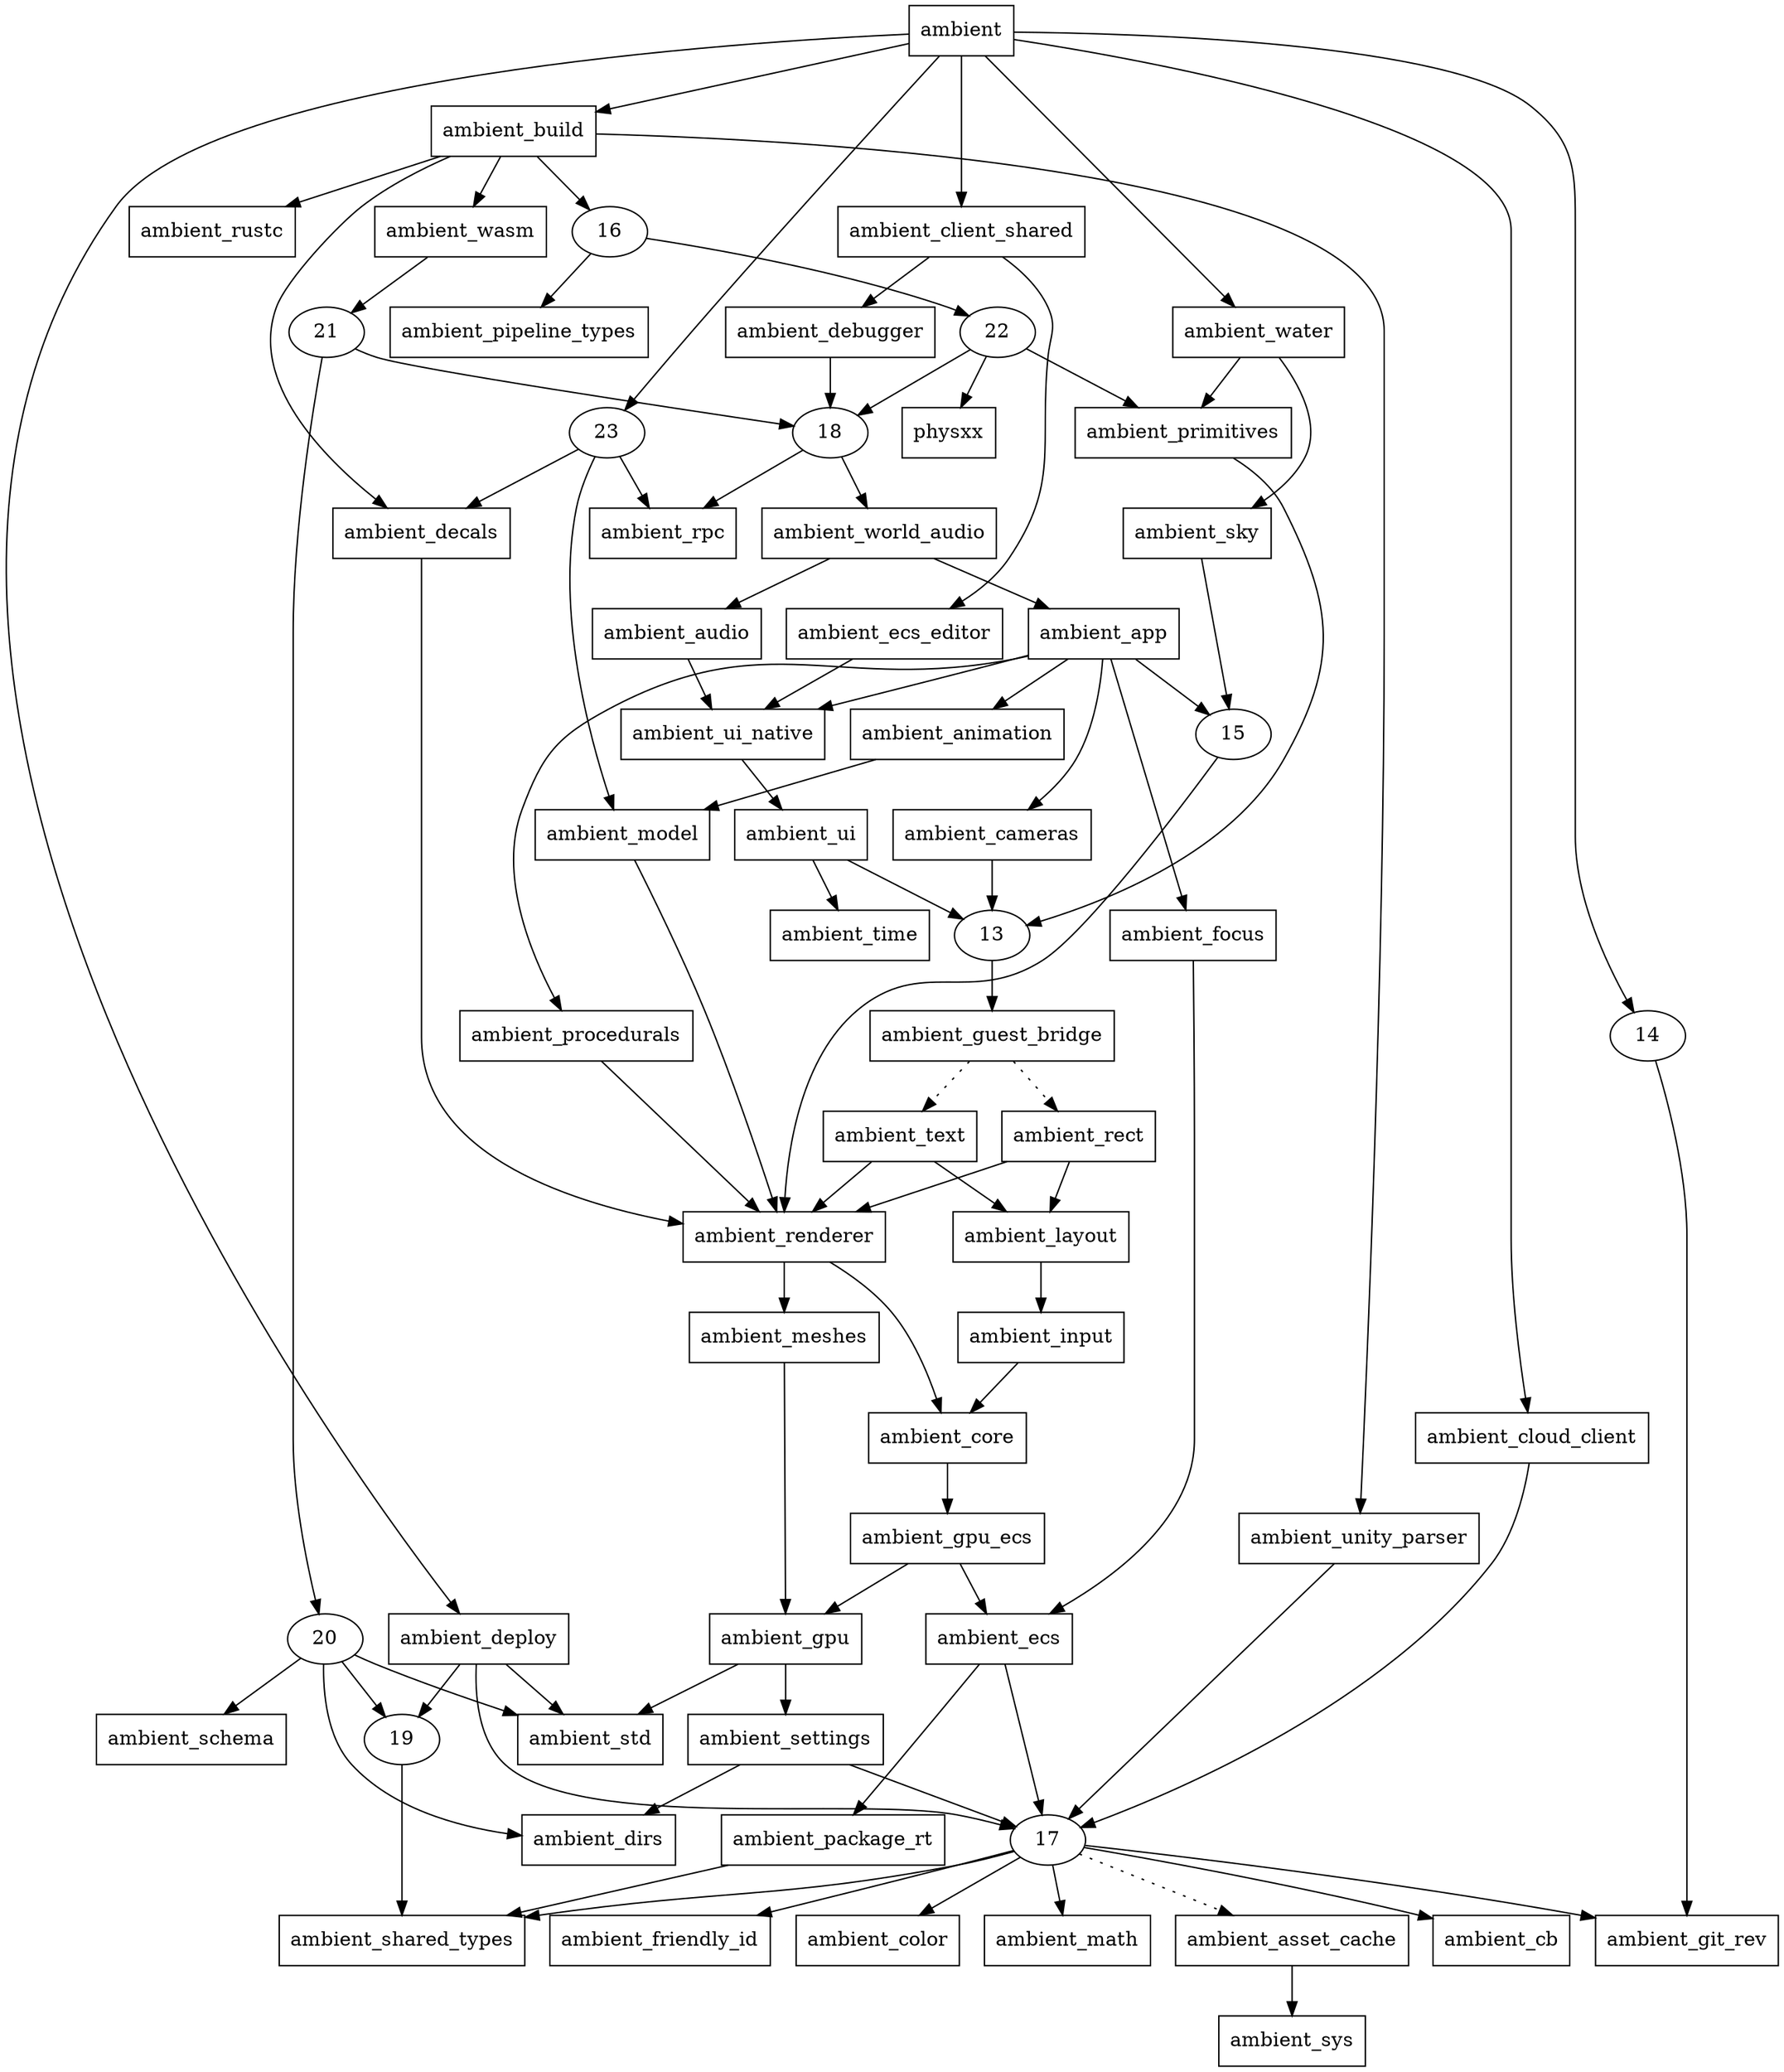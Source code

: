 digraph {
    0 [ label = "ambient" shape = box]
    1 [ label = "ambient_animation" shape = box]
    2 [ label = "ambient_app" shape = box]
    3 [ label = "ambient_audio" shape = box]
    4 [ label = "ambient_build" shape = box]
    5 [ label = "ambient_cameras" shape = box]
    6 [ label = "ambient_client_shared" shape = box]
    7 [ label = "ambient_cloud_client" shape = box]
    8 [ label = "ambient_core" shape = box]
    9 [ label = "ambient_debugger" shape = box]
    10 [ label = "ambient_decals" shape = box]
    11 [ label = "ambient_deploy" shape = box]
    12 [ label = "ambient_ecs" shape = box]
    24 [ label = "ambient_primitives" shape = box]
    25 [ label = "ambient_rpc" shape = box]
    26 [ label = "ambient_settings" shape = box]
    27 [ label = "ambient_shared_types" shape = box]
    28 [ label = "ambient_sky" shape = box]
    29 [ label = "ambient_std" shape = box]
    30 [ label = "ambient_sys" shape = box]
    31 [ label = "ambient_ui_native" shape = box]
    32 [ label = "ambient_water" shape = box]
    33 [ label = "ambient_world_audio" shape = box]
    34 [ label = "ambient_model" shape = box]
    35 [ label = "ambient_focus" shape = box]
    36 [ label = "ambient_gpu" shape = box]
    37 [ label = "ambient_gpu_ecs" shape = box]
    38 [ label = "ambient_input" shape = box]
    39 [ label = "ambient_procedurals" shape = box]
    40 [ label = "ambient_renderer" shape = box]
    41 [ label = "ambient_asset_cache" shape = box]
    42 [ label = "ambient_pipeline_types" shape = box]
    43 [ label = "ambient_rustc" shape = box]
    44 [ label = "ambient_unity_parser" shape = box]
    45 [ label = "ambient_wasm" shape = box]
    46 [ label = "ambient_ecs_editor" shape = box]
    47 [ label = "ambient_layout" shape = box]
    48 [ label = "ambient_meshes" shape = box]
    49 [ label = "ambient_package_rt" shape = box]
    50 [ label = "ambient_cb" shape = box]
    51 [ label = "ambient_friendly_id" shape = box]
    52 [ label = "ambient_guest_bridge" shape = box]
    53 [ label = "ambient_git_rev" shape = box]
    54 [ label = "physxx" shape = box]
    55 [ label = "ambient_color" shape = box]
    56 [ label = "ambient_math" shape = box]
    57 [ label = "ambient_dirs" shape = box]
    58 [ label = "ambient_schema" shape = box]
    59 [ label = "ambient_rect" shape = box]
    60 [ label = "ambient_text" shape = box]
    61 [ label = "ambient_ui" shape = box]
    62 [ label = "ambient_time" shape = box]
    0 -> 4 [ ]
    0 -> 6 [ ]
    0 -> 7 [ ]
    0 -> 11 [ ]
    0 -> 14 [ ]
    0 -> 23 [ ]
    0 -> 32 [ ]
    1 -> 34 [ ]
    2 -> 1 [ ]
    2 -> 5 [ ]
    2 -> 35 [ ]
    2 -> 15 [ ]
    2 -> 39 [ ]
    2 -> 31 [ ]
    3 -> 31 [ ]
    4 -> 10 [ ]
    4 -> 16 [ ]
    4 -> 43 [ ]
    4 -> 44 [ ]
    4 -> 45 [ ]
    5 -> 13 [ ]
    6 -> 9 [ ]
    6 -> 46 [ ]
    7 -> 17 [ ]
    8 -> 37 [ ]
    9 -> 18 [ ]
    10 -> 40 [ ]
    11 -> 17 [ ]
    11 -> 19 [ ]
    11 -> 29 [ ]
    12 -> 17 [ ]
    12 -> 49 [ ]
    13 -> 52 [ ]
    14 -> 53 [ ]
    15 -> 40 [ ]
    16 -> 22 [ ]
    16 -> 42 [ ]
    17 -> 41 [ style = dotted]
    17 -> 50 [ ]
    17 -> 55 [ ]
    17 -> 51 [ ]
    17 -> 53 [ ]
    17 -> 56 [ ]
    17 -> 27 [ ]
    18 -> 25 [ ]
    18 -> 33 [ ]
    19 -> 27 [ ]
    20 -> 57 [ ]
    20 -> 19 [ ]
    20 -> 58 [ ]
    20 -> 29 [ ]
    21 -> 18 [ ]
    21 -> 20 [ ]
    22 -> 18 [ ]
    22 -> 24 [ ]
    22 -> 54 [ ]
    23 -> 10 [ ]
    23 -> 34 [ ]
    23 -> 25 [ ]
    24 -> 13 [ ]
    26 -> 57 [ ]
    26 -> 17 [ ]
    28 -> 15 [ ]
    31 -> 61 [ ]
    32 -> 24 [ ]
    32 -> 28 [ ]
    33 -> 2 [ ]
    33 -> 3 [ ]
    34 -> 40 [ ]
    35 -> 12 [ ]
    36 -> 26 [ ]
    36 -> 29 [ ]
    37 -> 12 [ ]
    37 -> 36 [ ]
    38 -> 8 [ ]
    39 -> 40 [ ]
    40 -> 8 [ ]
    40 -> 48 [ ]
    41 -> 30 [ ]
    44 -> 17 [ ]
    45 -> 21 [ ]
    46 -> 31 [ ]
    47 -> 38 [ ]
    48 -> 36 [ ]
    49 -> 27 [ ]
    52 -> 59 [ style = dotted]
    52 -> 60 [ style = dotted]
    59 -> 47 [ ]
    59 -> 40 [ ]
    60 -> 47 [ ]
    60 -> 40 [ ]
    61 -> 13 [ ]
    61 -> 62 [ ]
}

